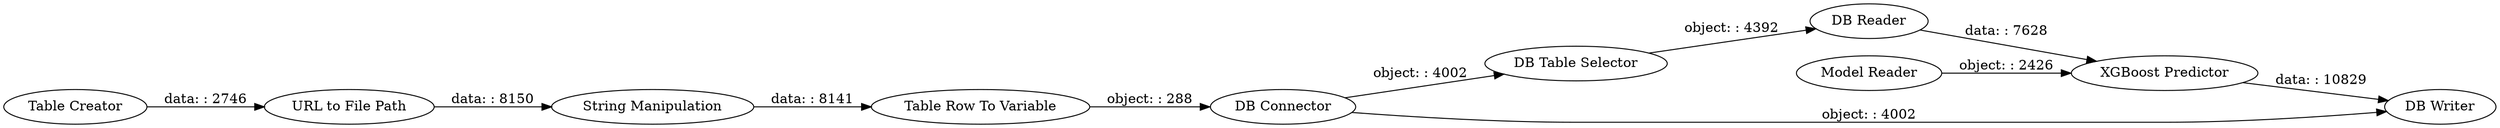 digraph {
	"4437152282719849548_1000" [label="DB Writer"]
	"771958305256883699_991" [label="URL to File Path"]
	"4437152282719849548_1001" [label="DB Reader"]
	"4437152282719849548_6" [label="DB Connector"]
	"771958305256883699_992" [label="String Manipulation"]
	"4437152282719849548_2" [label="Model Reader"]
	"771958305256883699_993" [label="Table Creator"]
	"4437152282719849548_999" [label="DB Table Selector"]
	"4437152282719849548_4" [label="XGBoost Predictor"]
	"771958305256883699_994" [label="Table Row To Variable"]
	"771958305256883699_992" -> "771958305256883699_994" [label="data: : 8141"]
	"4437152282719849548_4" -> "4437152282719849548_1000" [label="data: : 10829"]
	"771958305256883699_991" -> "771958305256883699_992" [label="data: : 8150"]
	"4437152282719849548_1001" -> "4437152282719849548_4" [label="data: : 7628"]
	"4437152282719849548_6" -> "4437152282719849548_1000" [label="object: : 4002"]
	"4437152282719849548_2" -> "4437152282719849548_4" [label="object: : 2426"]
	"771958305256883699_993" -> "771958305256883699_991" [label="data: : 2746"]
	"4437152282719849548_999" -> "4437152282719849548_1001" [label="object: : 4392"]
	"771958305256883699_994" -> "4437152282719849548_6" [label="object: : 288"]
	"4437152282719849548_6" -> "4437152282719849548_999" [label="object: : 4002"]
	rankdir=LR
}

